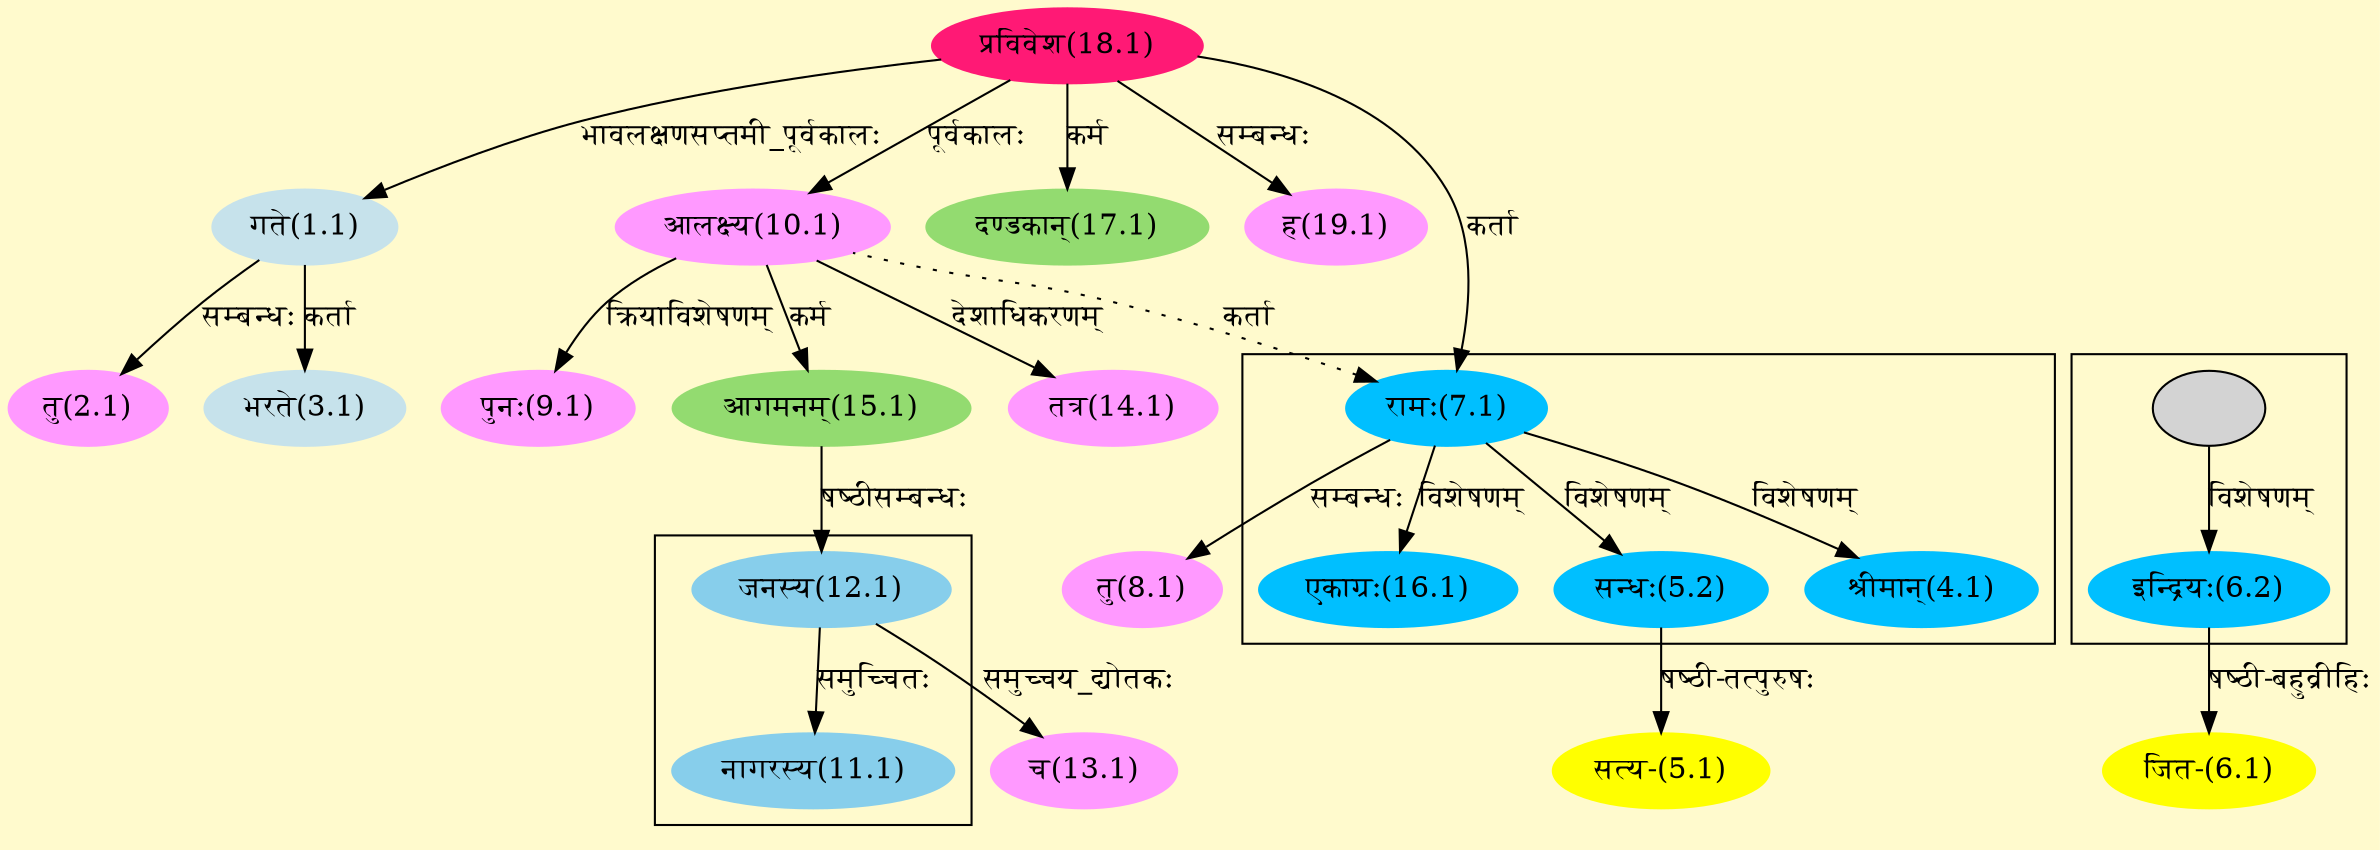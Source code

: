 digraph G{
rankdir=BT;
 compound=true;
 bgcolor="lemonchiffon1";

subgraph cluster_1{
Node4_1 [style=filled, color="#00BFFF" label = "श्रीमान्(4.1)"]
Node7_1 [style=filled, color="#00BFFF" label = "रामः(7.1)"]
Node5_2 [style=filled, color="#00BFFF" label = "सन्धः(5.2)"]
Node16_1 [style=filled, color="#00BFFF" label = "एकाग्रः(16.1)"]

}

subgraph cluster_2{
Node6_2 [style=filled, color="#00BFFF" label = "इन्द्रियः(6.2)"]
Node7_2 [style=filled, color="" label = ""]

}

subgraph cluster_3{
Node11_1 [style=filled, color="#87CEEB" label = "नागरस्य(11.1)"]
Node12_1 [style=filled, color="#87CEEB" label = "जनस्य(12.1)"]

}
Node1_1 [style=filled, color="#C6E2EB" label = "गते(1.1)"]
Node18_1 [style=filled, color="#FF1975" label = "प्रविवेश(18.1)"]
Node2_1 [style=filled, color="#FF99FF" label = "तु(2.1)"]
Node3_1 [style=filled, color="#C6E2EB" label = "भरते(3.1)"]
Node5_1 [style=filled, color="#FFFF00" label = "सत्य-(5.1)"]
Node5_2 [style=filled, color="#00BFFF" label = "सन्धः(5.2)"]
Node6_1 [style=filled, color="#FFFF00" label = "जित-(6.1)"]
Node6_2 [style=filled, color="#00BFFF" label = "इन्द्रियः(6.2)"]
Node7_1 [style=filled, color="#00BFFF" label = "रामः(7.1)"]
Node10_1 [style=filled, color="#FF99FF" label = "आलक्ष्य(10.1)"]
Node8_1 [style=filled, color="#FF99FF" label = "तु(8.1)"]
Node9_1 [style=filled, color="#FF99FF" label = "पुनः(9.1)"]
Node12_1 [style=filled, color="#87CEEB" label = "जनस्य(12.1)"]
Node15_1 [style=filled, color="#93DB70" label = "आगमनम्(15.1)"]
Node13_1 [style=filled, color="#FF99FF" label = "च(13.1)"]
Node14_1 [style=filled, color="#FF99FF" label = "तत्र(14.1)"]
Node17_1 [style=filled, color="#93DB70" label = "दण्डकान्(17.1)"]
Node16_1 [style=filled, color="#00BFFF" label = "एकाग्रः(16.1)"]
Node [style=filled, color="" label = "()"]
Node19_1 [style=filled, color="#FF99FF" label = "ह(19.1)"]
/* Start of Relations section */

Node1_1 -> Node18_1 [  label="भावलक्षणसप्तमी_पूर्वकालः"  dir="back" ]
Node2_1 -> Node1_1 [  label="सम्बन्धः"  dir="back" ]
Node3_1 -> Node1_1 [  label="कर्ता"  dir="back" ]
Node4_1 -> Node7_1 [  label="विशेषणम्"  dir="back" ]
Node5_1 -> Node5_2 [  label="षष्ठी-तत्पुरुषः"  dir="back" ]
Node5_2 -> Node7_1 [  label="विशेषणम्"  dir="back" ]
Node6_1 -> Node6_2 [  label="षष्ठी-बहुव्रीहिः"  dir="back" ]
Node6_2 -> Node7_2 [  label="विशेषणम्"  dir="back" ]
Node7_1 -> Node18_1 [  label="कर्ता"  dir="back" ]
Node7_1 -> Node10_1 [ style=dotted label="कर्ता"  dir="back" ]
Node8_1 -> Node7_1 [  label="सम्बन्धः"  dir="back" ]
Node9_1 -> Node10_1 [  label="क्रियाविशेषणम्"  dir="back" ]
Node10_1 -> Node18_1 [  label="पूर्वकालः"  dir="back" ]
Node11_1 -> Node12_1 [  label="समुच्चितः"  dir="back" ]
Node12_1 -> Node15_1 [  label="षष्ठीसम्बन्धः"  dir="back" ]
Node13_1 -> Node12_1 [  label="समुच्चय_द्योतकः"  dir="back" ]
Node14_1 -> Node10_1 [  label="देशाधिकरणम्"  dir="back" ]
Node15_1 -> Node10_1 [  label="कर्म"  dir="back" ]
Node16_1 -> Node7_1 [  label="विशेषणम्"  dir="back" ]
Node17_1 -> Node18_1 [  label="कर्म"  dir="back" ]
Node19_1 -> Node18_1 [  label="सम्बन्धः"  dir="back" ]
}
